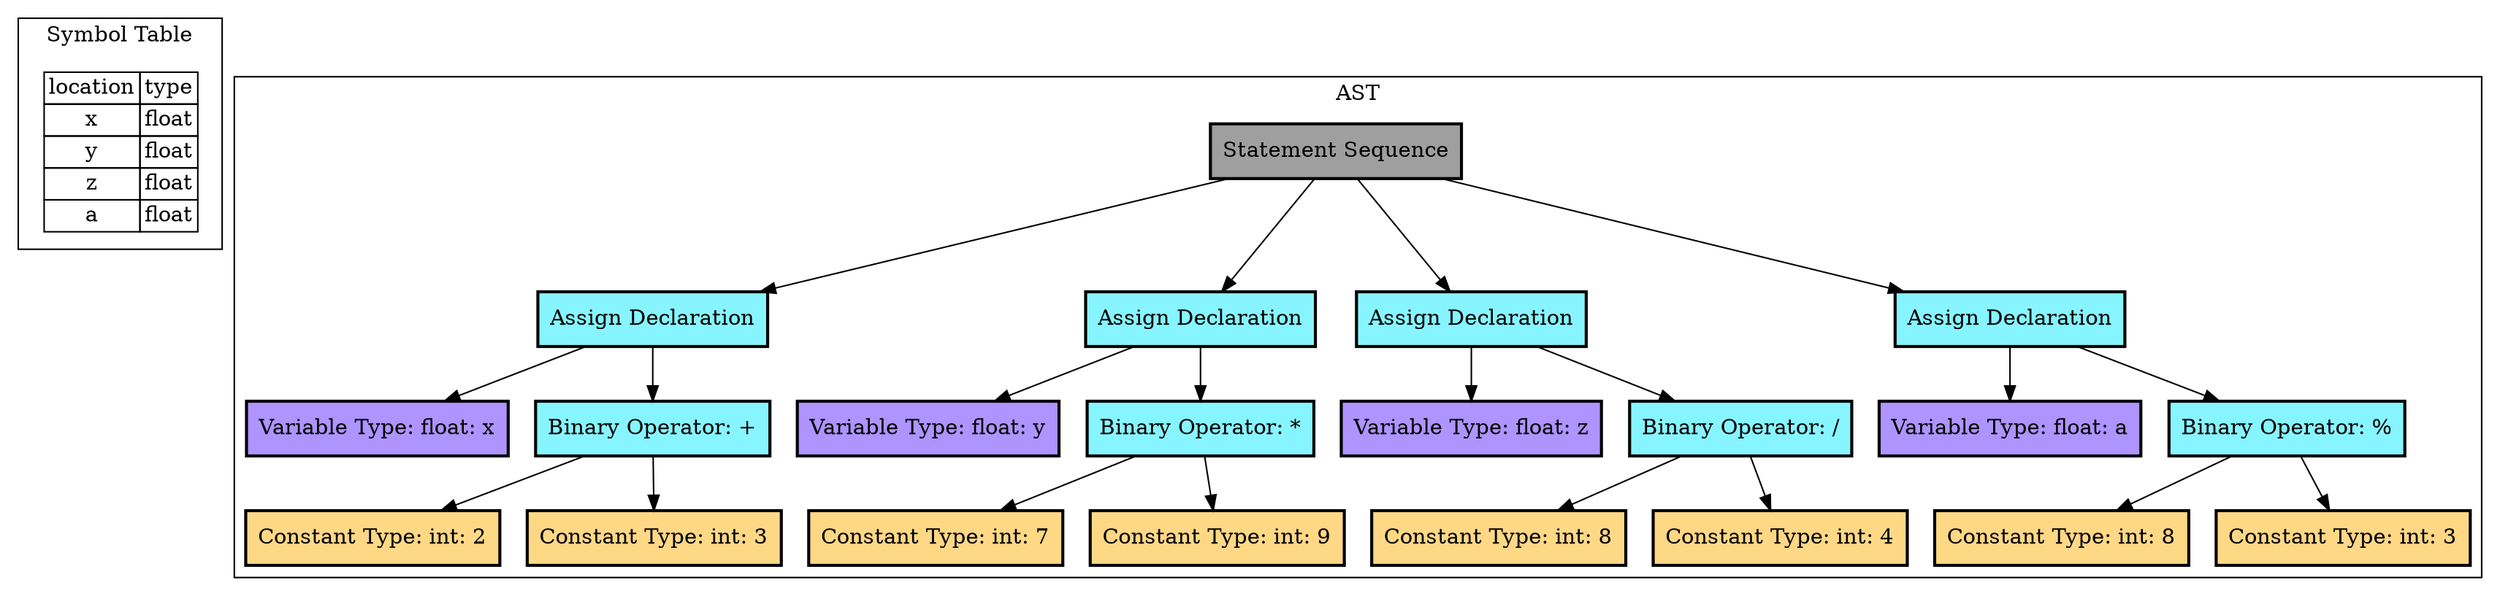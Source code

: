 Digraph G { 
	subgraph cluster_0 {
		tbl [
			shape=plaintext
			label=<
				<table border='0' cellborder='1' cellspacing='0'>
					<tr><td>location</td><td>type</td></tr>
						<tr><td>x</td><td>float</td></tr>
						<tr><td>y</td><td>float</td></tr>
						<tr><td>z</td><td>float</td></tr>
						<tr><td>a</td><td>float</td></tr>
				</table>
			>];
		label = "Symbol Table";
	}
subgraph cluster_1 {
node [style=filled, shape=rectangle, penwidth=2];
T[label="Statement Sequence", fillcolor="#9f9f9f"] 
N0T[label="Assign Declaration", fillcolor="#87f5ff"] 
N0N0T[label="Variable Type: float: x", fillcolor="#af93ff"] 
N1N0T[label="Binary Operator: +", fillcolor="#87f5ff"] 
N0N1N0T[label="Constant Type: int: 2", fillcolor="#FFD885"] 
N1N1N0T[label="Constant Type: int: 3", fillcolor="#FFD885"] 
N1T[label="Assign Declaration", fillcolor="#87f5ff"] 
N0N1T[label="Variable Type: float: y", fillcolor="#af93ff"] 
N1N1T[label="Binary Operator: *", fillcolor="#87f5ff"] 
N0N1N1T[label="Constant Type: int: 7", fillcolor="#FFD885"] 
N1N1N1T[label="Constant Type: int: 9", fillcolor="#FFD885"] 
N2T[label="Assign Declaration", fillcolor="#87f5ff"] 
N0N2T[label="Variable Type: float: z", fillcolor="#af93ff"] 
N1N2T[label="Binary Operator: /", fillcolor="#87f5ff"] 
N0N1N2T[label="Constant Type: int: 8", fillcolor="#FFD885"] 
N1N1N2T[label="Constant Type: int: 4", fillcolor="#FFD885"] 
N3T[label="Assign Declaration", fillcolor="#87f5ff"] 
N0N3T[label="Variable Type: float: a", fillcolor="#af93ff"] 
N1N3T[label="Binary Operator: %", fillcolor="#87f5ff"] 
N0N1N3T[label="Constant Type: int: 8", fillcolor="#FFD885"] 
N1N1N3T[label="Constant Type: int: 3", fillcolor="#FFD885"] 
T -> N0T
N0T -> N0N0T
N0T -> N1N0T
N1N0T -> N0N1N0T
N1N0T -> N1N1N0T
T -> N1T
N1T -> N0N1T
N1T -> N1N1T
N1N1T -> N0N1N1T
N1N1T -> N1N1N1T
T -> N2T
N2T -> N0N2T
N2T -> N1N2T
N1N2T -> N0N1N2T
N1N2T -> N1N1N2T
T -> N3T
N3T -> N0N3T
N3T -> N1N3T
N1N3T -> N0N1N3T
N1N3T -> N1N1N3T
label = "AST";
}
}